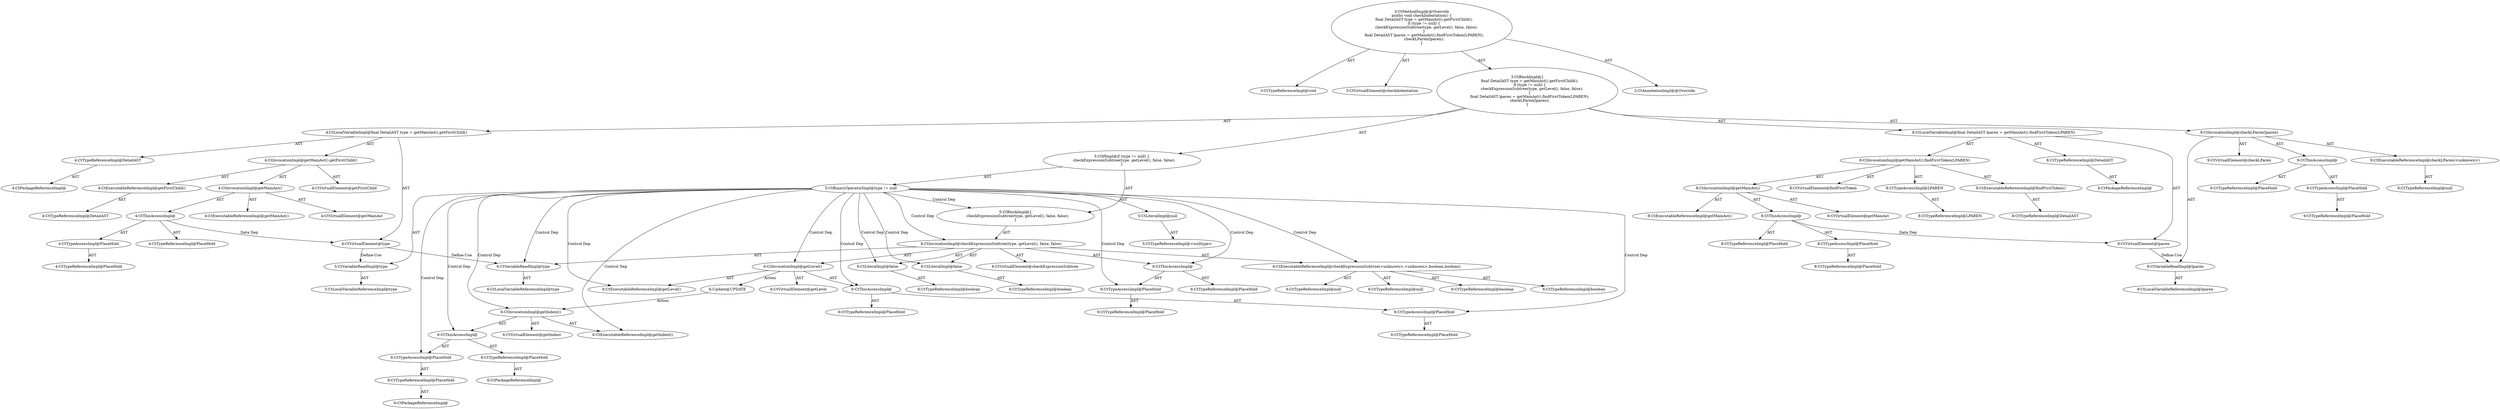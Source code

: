 digraph "checkIndentation#?" {
0 [label="3:CtTypeReferenceImpl@void" shape=ellipse]
1 [label="3:CtVirtualElement@checkIndentation" shape=ellipse]
2 [label="4:CtTypeReferenceImpl@DetailAST" shape=ellipse]
3 [label="4:CtPackageReferenceImpl@" shape=ellipse]
4 [label="4:CtExecutableReferenceImpl@getFirstChild()" shape=ellipse]
5 [label="4:CtTypeReferenceImpl@DetailAST" shape=ellipse]
6 [label="4:CtVirtualElement@getFirstChild" shape=ellipse]
7 [label="4:CtExecutableReferenceImpl@getMainAst()" shape=ellipse]
8 [label="4:CtVirtualElement@getMainAst" shape=ellipse]
9 [label="4:CtTypeAccessImpl@PlaceHold" shape=ellipse]
10 [label="4:CtTypeReferenceImpl@PlaceHold" shape=ellipse]
11 [label="4:CtThisAccessImpl@" shape=ellipse]
12 [label="4:CtTypeReferenceImpl@PlaceHold" shape=ellipse]
13 [label="4:CtInvocationImpl@getMainAst()" shape=ellipse]
14 [label="4:CtInvocationImpl@getMainAst().getFirstChild()" shape=ellipse]
15 [label="4:CtVirtualElement@type" shape=ellipse]
16 [label="4:CtLocalVariableImpl@final DetailAST type = getMainAst().getFirstChild()" shape=ellipse]
17 [label="5:CtVariableReadImpl@type" shape=ellipse]
18 [label="5:CtLocalVariableReferenceImpl@type" shape=ellipse]
19 [label="5:CtLiteralImpl@null" shape=ellipse]
20 [label="5:CtTypeReferenceImpl@<nulltype>" shape=ellipse]
21 [label="5:CtBinaryOperatorImpl@type != null" shape=ellipse]
22 [label="6:CtExecutableReferenceImpl@checkExpressionSubtree(<unknown>,<unknown>,boolean,boolean)" shape=ellipse]
23 [label="6:CtTypeReferenceImpl@null" shape=ellipse]
24 [label="6:CtTypeReferenceImpl@null" shape=ellipse]
25 [label="6:CtTypeReferenceImpl@boolean" shape=ellipse]
26 [label="6:CtTypeReferenceImpl@boolean" shape=ellipse]
27 [label="6:CtVirtualElement@checkExpressionSubtree" shape=ellipse]
28 [label="6:CtTypeAccessImpl@PlaceHold" shape=ellipse]
29 [label="6:CtTypeReferenceImpl@PlaceHold" shape=ellipse]
30 [label="6:CtThisAccessImpl@" shape=ellipse]
31 [label="6:CtTypeReferenceImpl@PlaceHold" shape=ellipse]
32 [label="6:CtVariableReadImpl@type" shape=ellipse]
33 [label="6:CtLocalVariableReferenceImpl@type" shape=ellipse]
34 [label="6:CtExecutableReferenceImpl@getLevel()" shape=ellipse]
35 [label="6:CtVirtualElement@getLevel" shape=ellipse]
36 [label="6:CtTypeAccessImpl@PlaceHold" shape=ellipse]
37 [label="6:CtTypeReferenceImpl@PlaceHold" shape=ellipse]
38 [label="6:CtThisAccessImpl@" shape=ellipse]
39 [label="6:CtTypeReferenceImpl@PlaceHold" shape=ellipse]
40 [label="6:CtInvocationImpl@getLevel()" shape=ellipse]
41 [label="6:CtLiteralImpl@false" shape=ellipse]
42 [label="6:CtTypeReferenceImpl@boolean" shape=ellipse]
43 [label="6:CtLiteralImpl@false" shape=ellipse]
44 [label="6:CtTypeReferenceImpl@boolean" shape=ellipse]
45 [label="6:CtInvocationImpl@checkExpressionSubtree(type, getLevel(), false, false)" shape=ellipse]
46 [label="5:CtBlockImpl@\{
    checkExpressionSubtree(type, getLevel(), false, false);
\}" shape=ellipse]
47 [label="5:CtIfImpl@if (type != null) \{
    checkExpressionSubtree(type, getLevel(), false, false);
\}" shape=ellipse]
48 [label="8:CtTypeReferenceImpl@DetailAST" shape=ellipse]
49 [label="8:CtPackageReferenceImpl@" shape=ellipse]
50 [label="8:CtExecutableReferenceImpl@findFirstToken()" shape=ellipse]
51 [label="8:CtTypeReferenceImpl@DetailAST" shape=ellipse]
52 [label="8:CtVirtualElement@findFirstToken" shape=ellipse]
53 [label="8:CtExecutableReferenceImpl@getMainAst()" shape=ellipse]
54 [label="8:CtVirtualElement@getMainAst" shape=ellipse]
55 [label="8:CtTypeAccessImpl@PlaceHold" shape=ellipse]
56 [label="8:CtTypeReferenceImpl@PlaceHold" shape=ellipse]
57 [label="8:CtThisAccessImpl@" shape=ellipse]
58 [label="8:CtTypeReferenceImpl@PlaceHold" shape=ellipse]
59 [label="8:CtInvocationImpl@getMainAst()" shape=ellipse]
60 [label="8:CtTypeAccessImpl@LPAREN" shape=ellipse]
61 [label="8:CtTypeReferenceImpl@LPAREN" shape=ellipse]
62 [label="8:CtInvocationImpl@getMainAst().findFirstToken(LPAREN)" shape=ellipse]
63 [label="8:CtVirtualElement@lparen" shape=ellipse]
64 [label="8:CtLocalVariableImpl@final DetailAST lparen = getMainAst().findFirstToken(LPAREN)" shape=ellipse]
65 [label="9:CtExecutableReferenceImpl@checkLParen(<unknown>)" shape=ellipse]
66 [label="9:CtTypeReferenceImpl@null" shape=ellipse]
67 [label="9:CtVirtualElement@checkLParen" shape=ellipse]
68 [label="9:CtTypeAccessImpl@PlaceHold" shape=ellipse]
69 [label="9:CtTypeReferenceImpl@PlaceHold" shape=ellipse]
70 [label="9:CtThisAccessImpl@" shape=ellipse]
71 [label="9:CtTypeReferenceImpl@PlaceHold" shape=ellipse]
72 [label="9:CtVariableReadImpl@lparen" shape=ellipse]
73 [label="9:CtLocalVariableReferenceImpl@lparen" shape=ellipse]
74 [label="9:CtInvocationImpl@checkLParen(lparen)" shape=ellipse]
75 [label="3:CtBlockImpl@\{
    final DetailAST type = getMainAst().getFirstChild();
    if (type != null) \{
        checkExpressionSubtree(type, getLevel(), false, false);
    \}
    final DetailAST lparen = getMainAst().findFirstToken(LPAREN);
    checkLParen(lparen);
\}" shape=ellipse]
76 [label="3:CtMethodImpl@@Override
public void checkIndentation() \{
    final DetailAST type = getMainAst().getFirstChild();
    if (type != null) \{
        checkExpressionSubtree(type, getLevel(), false, false);
    \}
    final DetailAST lparen = getMainAst().findFirstToken(LPAREN);
    checkLParen(lparen);
\}" shape=ellipse]
77 [label="2:CtAnnotationImpl@@Override" shape=ellipse]
78 [label="6:Update@UPDATE" shape=ellipse]
79 [label="6:CtPackageReferenceImpl@" shape=ellipse]
80 [label="6:CtTypeReferenceImpl@PlaceHold" shape=ellipse]
81 [label="6:CtPackageReferenceImpl@" shape=ellipse]
82 [label="6:CtTypeReferenceImpl@PlaceHold" shape=ellipse]
83 [label="6:CtTypeAccessImpl@PlaceHold" shape=ellipse]
84 [label="6:CtThisAccessImpl@" shape=ellipse]
85 [label="6:CtExecutableReferenceImpl@getIndent()" shape=ellipse]
86 [label="6:CtInvocationImpl@getIndent()" shape=ellipse]
87 [label="6:CtVirtualElement@getIndent" shape=ellipse]
2 -> 3 [label="AST"];
4 -> 5 [label="AST"];
9 -> 10 [label="AST"];
11 -> 12 [label="AST"];
11 -> 9 [label="AST"];
11 -> 15 [label="Data Dep"];
13 -> 8 [label="AST"];
13 -> 11 [label="AST"];
13 -> 7 [label="AST"];
14 -> 6 [label="AST"];
14 -> 13 [label="AST"];
14 -> 4 [label="AST"];
15 -> 17 [label="Define-Use"];
15 -> 32 [label="Define-Use"];
16 -> 15 [label="AST"];
16 -> 2 [label="AST"];
16 -> 14 [label="AST"];
17 -> 18 [label="AST"];
19 -> 20 [label="AST"];
21 -> 17 [label="AST"];
21 -> 19 [label="AST"];
21 -> 46 [label="Control Dep"];
21 -> 45 [label="Control Dep"];
21 -> 22 [label="Control Dep"];
21 -> 30 [label="Control Dep"];
21 -> 28 [label="Control Dep"];
21 -> 32 [label="Control Dep"];
21 -> 40 [label="Control Dep"];
21 -> 34 [label="Control Dep"];
21 -> 38 [label="Control Dep"];
21 -> 36 [label="Control Dep"];
21 -> 41 [label="Control Dep"];
21 -> 43 [label="Control Dep"];
21 -> 83 [label="Control Dep"];
21 -> 84 [label="Control Dep"];
21 -> 85 [label="Control Dep"];
21 -> 86 [label="Control Dep"];
22 -> 23 [label="AST"];
22 -> 24 [label="AST"];
22 -> 25 [label="AST"];
22 -> 26 [label="AST"];
28 -> 29 [label="AST"];
30 -> 31 [label="AST"];
30 -> 28 [label="AST"];
32 -> 33 [label="AST"];
36 -> 37 [label="AST"];
38 -> 39 [label="AST"];
38 -> 36 [label="AST"];
40 -> 35 [label="AST"];
40 -> 38 [label="AST"];
40 -> 34 [label="AST"];
40 -> 78 [label="Action"];
41 -> 42 [label="AST"];
43 -> 44 [label="AST"];
45 -> 27 [label="AST"];
45 -> 30 [label="AST"];
45 -> 22 [label="AST"];
45 -> 32 [label="AST"];
45 -> 40 [label="AST"];
45 -> 41 [label="AST"];
45 -> 43 [label="AST"];
46 -> 45 [label="AST"];
47 -> 21 [label="AST"];
47 -> 46 [label="AST"];
48 -> 49 [label="AST"];
50 -> 51 [label="AST"];
55 -> 56 [label="AST"];
57 -> 58 [label="AST"];
57 -> 55 [label="AST"];
57 -> 63 [label="Data Dep"];
59 -> 54 [label="AST"];
59 -> 57 [label="AST"];
59 -> 53 [label="AST"];
60 -> 61 [label="AST"];
62 -> 52 [label="AST"];
62 -> 59 [label="AST"];
62 -> 50 [label="AST"];
62 -> 60 [label="AST"];
63 -> 72 [label="Define-Use"];
64 -> 63 [label="AST"];
64 -> 48 [label="AST"];
64 -> 62 [label="AST"];
65 -> 66 [label="AST"];
68 -> 69 [label="AST"];
70 -> 71 [label="AST"];
70 -> 68 [label="AST"];
72 -> 73 [label="AST"];
74 -> 67 [label="AST"];
74 -> 70 [label="AST"];
74 -> 65 [label="AST"];
74 -> 72 [label="AST"];
75 -> 16 [label="AST"];
75 -> 47 [label="AST"];
75 -> 64 [label="AST"];
75 -> 74 [label="AST"];
76 -> 1 [label="AST"];
76 -> 77 [label="AST"];
76 -> 0 [label="AST"];
76 -> 75 [label="AST"];
78 -> 86 [label="Action"];
80 -> 79 [label="AST"];
82 -> 81 [label="AST"];
83 -> 82 [label="AST"];
84 -> 80 [label="AST"];
84 -> 83 [label="AST"];
86 -> 87 [label="AST"];
86 -> 84 [label="AST"];
86 -> 85 [label="AST"];
}